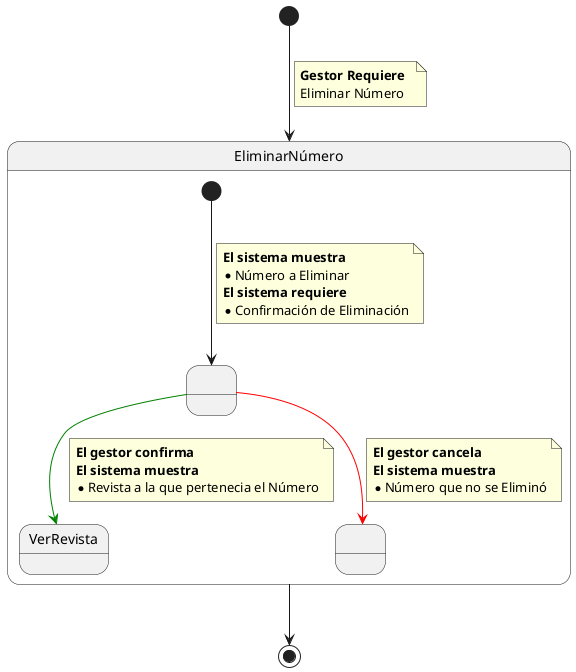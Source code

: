 @startuml Detalle Caso de Uso Eliminar Número


State EliminarNúmero {

    State  " " as vacio1  
    State  "VerRevista" as vacio2  
    State  " " as vacio3 

    [*] ---> vacio1
    note on link
        **El sistema muestra **
        *Número a Eliminar
        **El sistema requiere **
        * Confirmación de Eliminación
    end note

    vacio1 -[#Green]-> vacio2
    note on link
        **El gestor confirma**
        **El sistema muestra**
        *Revista a la que pertenecia el Número
    end note

    vacio1 -[#Red]-> vacio3
    note on link
        **El gestor cancela**
        **El sistema muestra **
        *Número que no se Eliminó
    end note


}

[*] --> EliminarNúmero
note on link
    **Gestor Requiere ** 
    Eliminar Número
end note

EliminarNúmero --> [*]

@enduml